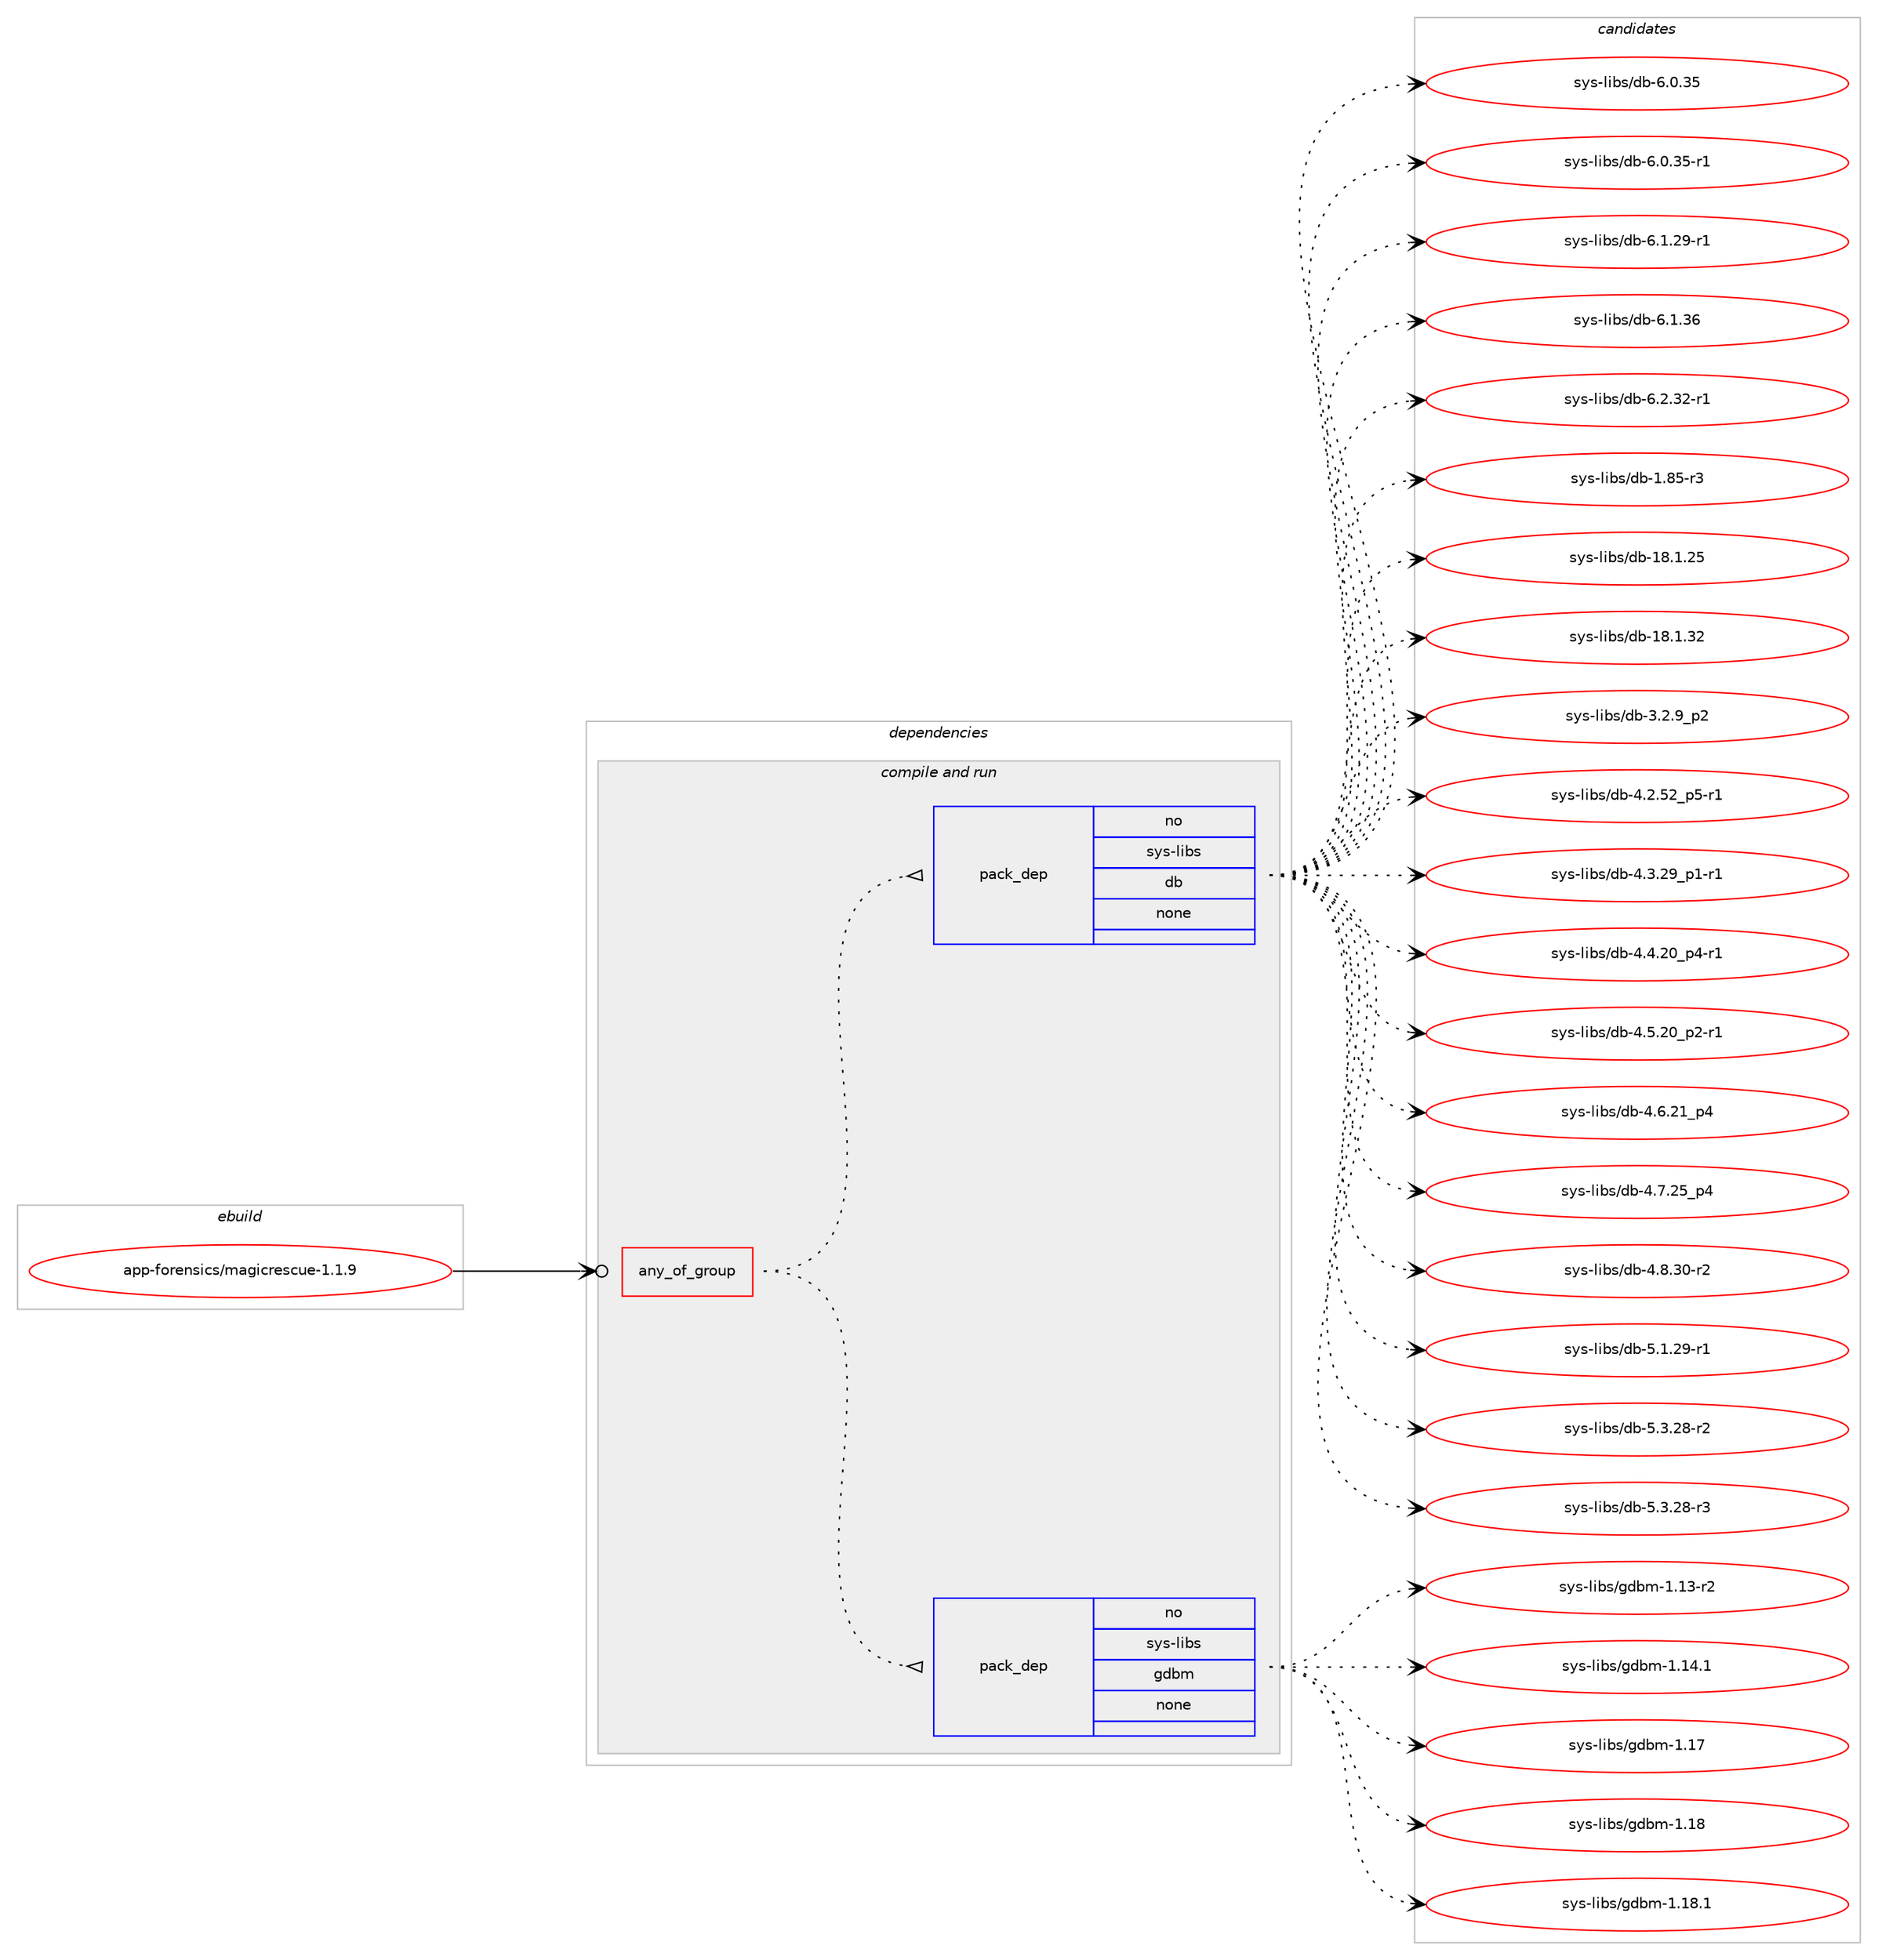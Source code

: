 digraph prolog {

# *************
# Graph options
# *************

newrank=true;
concentrate=true;
compound=true;
graph [rankdir=LR,fontname=Helvetica,fontsize=10,ranksep=1.5];#, ranksep=2.5, nodesep=0.2];
edge  [arrowhead=vee];
node  [fontname=Helvetica,fontsize=10];

# **********
# The ebuild
# **********

subgraph cluster_leftcol {
color=gray;
rank=same;
label=<<i>ebuild</i>>;
id [label="app-forensics/magicrescue-1.1.9", color=red, width=4, href="../app-forensics/magicrescue-1.1.9.svg"];
}

# ****************
# The dependencies
# ****************

subgraph cluster_midcol {
color=gray;
label=<<i>dependencies</i>>;
subgraph cluster_compile {
fillcolor="#eeeeee";
style=filled;
label=<<i>compile</i>>;
}
subgraph cluster_compileandrun {
fillcolor="#eeeeee";
style=filled;
label=<<i>compile and run</i>>;
subgraph any19548 {
dependency1293906 [label=<<TABLE BORDER="0" CELLBORDER="1" CELLSPACING="0" CELLPADDING="4"><TR><TD CELLPADDING="10">any_of_group</TD></TR></TABLE>>, shape=none, color=red];subgraph pack921439 {
dependency1293907 [label=<<TABLE BORDER="0" CELLBORDER="1" CELLSPACING="0" CELLPADDING="4" WIDTH="220"><TR><TD ROWSPAN="6" CELLPADDING="30">pack_dep</TD></TR><TR><TD WIDTH="110">no</TD></TR><TR><TD>sys-libs</TD></TR><TR><TD>gdbm</TD></TR><TR><TD>none</TD></TR><TR><TD></TD></TR></TABLE>>, shape=none, color=blue];
}
dependency1293906:e -> dependency1293907:w [weight=20,style="dotted",arrowhead="oinv"];
subgraph pack921440 {
dependency1293908 [label=<<TABLE BORDER="0" CELLBORDER="1" CELLSPACING="0" CELLPADDING="4" WIDTH="220"><TR><TD ROWSPAN="6" CELLPADDING="30">pack_dep</TD></TR><TR><TD WIDTH="110">no</TD></TR><TR><TD>sys-libs</TD></TR><TR><TD>db</TD></TR><TR><TD>none</TD></TR><TR><TD></TD></TR></TABLE>>, shape=none, color=blue];
}
dependency1293906:e -> dependency1293908:w [weight=20,style="dotted",arrowhead="oinv"];
}
id:e -> dependency1293906:w [weight=20,style="solid",arrowhead="odotvee"];
}
subgraph cluster_run {
fillcolor="#eeeeee";
style=filled;
label=<<i>run</i>>;
}
}

# **************
# The candidates
# **************

subgraph cluster_choices {
rank=same;
color=gray;
label=<<i>candidates</i>>;

subgraph choice921439 {
color=black;
nodesep=1;
choice1151211154510810598115471031009810945494649514511450 [label="sys-libs/gdbm-1.13-r2", color=red, width=4,href="../sys-libs/gdbm-1.13-r2.svg"];
choice1151211154510810598115471031009810945494649524649 [label="sys-libs/gdbm-1.14.1", color=red, width=4,href="../sys-libs/gdbm-1.14.1.svg"];
choice115121115451081059811547103100981094549464955 [label="sys-libs/gdbm-1.17", color=red, width=4,href="../sys-libs/gdbm-1.17.svg"];
choice115121115451081059811547103100981094549464956 [label="sys-libs/gdbm-1.18", color=red, width=4,href="../sys-libs/gdbm-1.18.svg"];
choice1151211154510810598115471031009810945494649564649 [label="sys-libs/gdbm-1.18.1", color=red, width=4,href="../sys-libs/gdbm-1.18.1.svg"];
dependency1293907:e -> choice1151211154510810598115471031009810945494649514511450:w [style=dotted,weight="100"];
dependency1293907:e -> choice1151211154510810598115471031009810945494649524649:w [style=dotted,weight="100"];
dependency1293907:e -> choice115121115451081059811547103100981094549464955:w [style=dotted,weight="100"];
dependency1293907:e -> choice115121115451081059811547103100981094549464956:w [style=dotted,weight="100"];
dependency1293907:e -> choice1151211154510810598115471031009810945494649564649:w [style=dotted,weight="100"];
}
subgraph choice921440 {
color=black;
nodesep=1;
choice1151211154510810598115471009845494656534511451 [label="sys-libs/db-1.85-r3", color=red, width=4,href="../sys-libs/db-1.85-r3.svg"];
choice115121115451081059811547100984549564649465053 [label="sys-libs/db-18.1.25", color=red, width=4,href="../sys-libs/db-18.1.25.svg"];
choice115121115451081059811547100984549564649465150 [label="sys-libs/db-18.1.32", color=red, width=4,href="../sys-libs/db-18.1.32.svg"];
choice115121115451081059811547100984551465046579511250 [label="sys-libs/db-3.2.9_p2", color=red, width=4,href="../sys-libs/db-3.2.9_p2.svg"];
choice115121115451081059811547100984552465046535095112534511449 [label="sys-libs/db-4.2.52_p5-r1", color=red, width=4,href="../sys-libs/db-4.2.52_p5-r1.svg"];
choice115121115451081059811547100984552465146505795112494511449 [label="sys-libs/db-4.3.29_p1-r1", color=red, width=4,href="../sys-libs/db-4.3.29_p1-r1.svg"];
choice115121115451081059811547100984552465246504895112524511449 [label="sys-libs/db-4.4.20_p4-r1", color=red, width=4,href="../sys-libs/db-4.4.20_p4-r1.svg"];
choice115121115451081059811547100984552465346504895112504511449 [label="sys-libs/db-4.5.20_p2-r1", color=red, width=4,href="../sys-libs/db-4.5.20_p2-r1.svg"];
choice11512111545108105981154710098455246544650499511252 [label="sys-libs/db-4.6.21_p4", color=red, width=4,href="../sys-libs/db-4.6.21_p4.svg"];
choice11512111545108105981154710098455246554650539511252 [label="sys-libs/db-4.7.25_p4", color=red, width=4,href="../sys-libs/db-4.7.25_p4.svg"];
choice11512111545108105981154710098455246564651484511450 [label="sys-libs/db-4.8.30-r2", color=red, width=4,href="../sys-libs/db-4.8.30-r2.svg"];
choice11512111545108105981154710098455346494650574511449 [label="sys-libs/db-5.1.29-r1", color=red, width=4,href="../sys-libs/db-5.1.29-r1.svg"];
choice11512111545108105981154710098455346514650564511450 [label="sys-libs/db-5.3.28-r2", color=red, width=4,href="../sys-libs/db-5.3.28-r2.svg"];
choice11512111545108105981154710098455346514650564511451 [label="sys-libs/db-5.3.28-r3", color=red, width=4,href="../sys-libs/db-5.3.28-r3.svg"];
choice1151211154510810598115471009845544648465153 [label="sys-libs/db-6.0.35", color=red, width=4,href="../sys-libs/db-6.0.35.svg"];
choice11512111545108105981154710098455446484651534511449 [label="sys-libs/db-6.0.35-r1", color=red, width=4,href="../sys-libs/db-6.0.35-r1.svg"];
choice11512111545108105981154710098455446494650574511449 [label="sys-libs/db-6.1.29-r1", color=red, width=4,href="../sys-libs/db-6.1.29-r1.svg"];
choice1151211154510810598115471009845544649465154 [label="sys-libs/db-6.1.36", color=red, width=4,href="../sys-libs/db-6.1.36.svg"];
choice11512111545108105981154710098455446504651504511449 [label="sys-libs/db-6.2.32-r1", color=red, width=4,href="../sys-libs/db-6.2.32-r1.svg"];
dependency1293908:e -> choice1151211154510810598115471009845494656534511451:w [style=dotted,weight="100"];
dependency1293908:e -> choice115121115451081059811547100984549564649465053:w [style=dotted,weight="100"];
dependency1293908:e -> choice115121115451081059811547100984549564649465150:w [style=dotted,weight="100"];
dependency1293908:e -> choice115121115451081059811547100984551465046579511250:w [style=dotted,weight="100"];
dependency1293908:e -> choice115121115451081059811547100984552465046535095112534511449:w [style=dotted,weight="100"];
dependency1293908:e -> choice115121115451081059811547100984552465146505795112494511449:w [style=dotted,weight="100"];
dependency1293908:e -> choice115121115451081059811547100984552465246504895112524511449:w [style=dotted,weight="100"];
dependency1293908:e -> choice115121115451081059811547100984552465346504895112504511449:w [style=dotted,weight="100"];
dependency1293908:e -> choice11512111545108105981154710098455246544650499511252:w [style=dotted,weight="100"];
dependency1293908:e -> choice11512111545108105981154710098455246554650539511252:w [style=dotted,weight="100"];
dependency1293908:e -> choice11512111545108105981154710098455246564651484511450:w [style=dotted,weight="100"];
dependency1293908:e -> choice11512111545108105981154710098455346494650574511449:w [style=dotted,weight="100"];
dependency1293908:e -> choice11512111545108105981154710098455346514650564511450:w [style=dotted,weight="100"];
dependency1293908:e -> choice11512111545108105981154710098455346514650564511451:w [style=dotted,weight="100"];
dependency1293908:e -> choice1151211154510810598115471009845544648465153:w [style=dotted,weight="100"];
dependency1293908:e -> choice11512111545108105981154710098455446484651534511449:w [style=dotted,weight="100"];
dependency1293908:e -> choice11512111545108105981154710098455446494650574511449:w [style=dotted,weight="100"];
dependency1293908:e -> choice1151211154510810598115471009845544649465154:w [style=dotted,weight="100"];
dependency1293908:e -> choice11512111545108105981154710098455446504651504511449:w [style=dotted,weight="100"];
}
}

}
